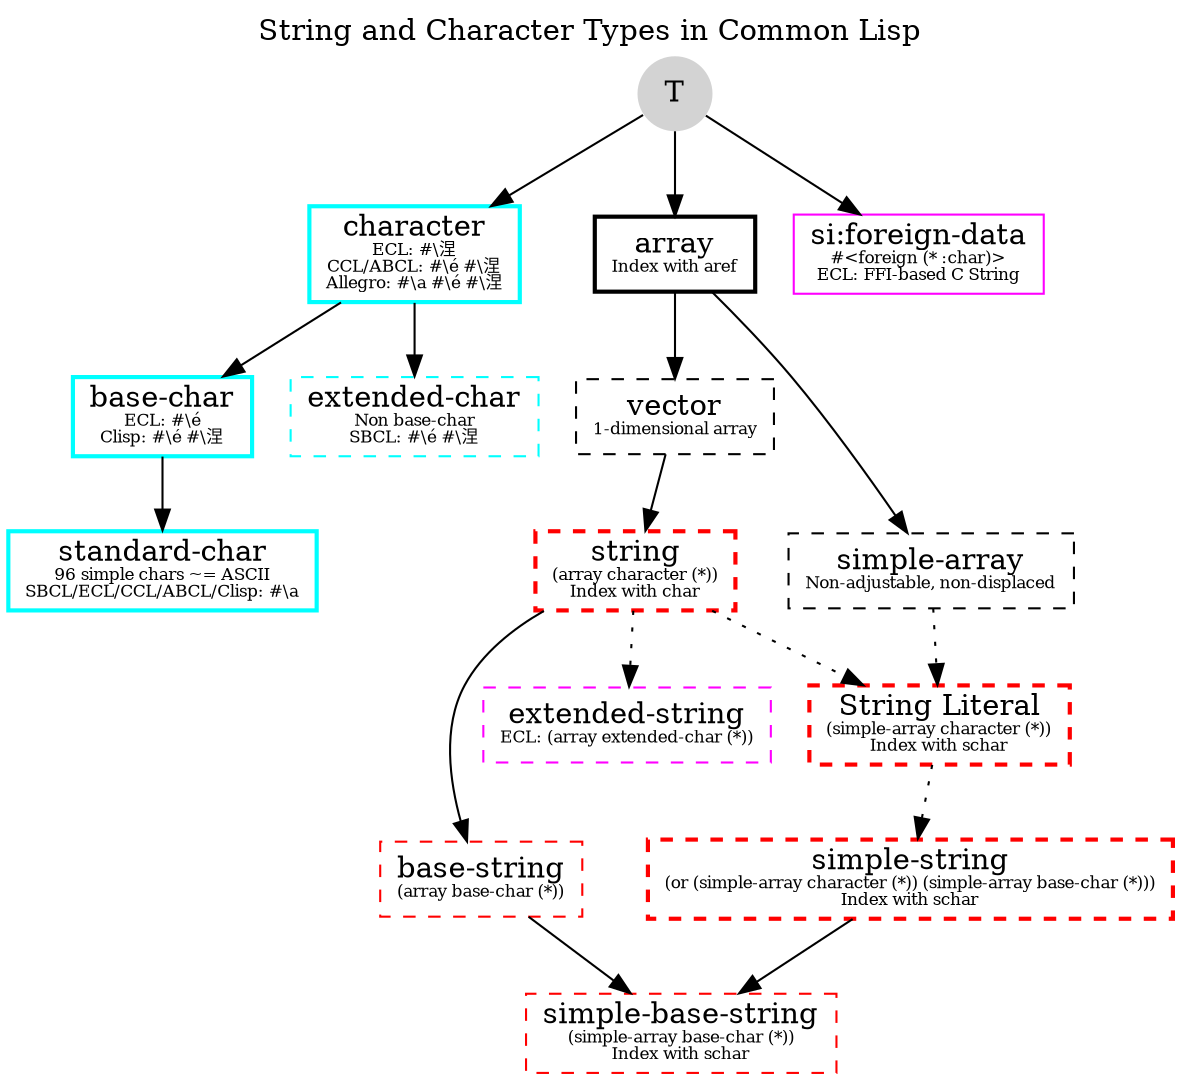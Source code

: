 digraph G {
    label="String and Character Types in Common Lisp"
    labelloc="t"

    t [shape=circle, style=filled, fillcolor=lightgray, label="T", penwidth=0];
    character [shape=rectangle, color=cyan, penwidth=2, label=<character<br/><font point-size="8">ECL: #\涅<br/>CCL/ABCL: #\é #\涅<br/>Allegro: #\a #\é #\涅</font>>]
    base_char [shape=rectangle, color=cyan, penwidth=2, label=<base-char<br/><font point-size="8">ECL: #\é<br/>Clisp: #\é #\涅</font>>]
    standard_char [shape=rectangle, color=cyan, penwidth=2, label=<standard-char<br/><font point-size="8">96 simple chars ~= ASCII<br/>SBCL/ECL/CCL/ABCL/Clisp: #\a</font>>]
    extended_char [shape=rectangle, color=cyan, style=dashed, label=<extended-char<br/><font point-size="8">Non base-char<br/>SBCL: #\é #\涅</font>>]

    array [shape=rectangle, penwidth=2, label=<array<br/><font point-size="8">Index with aref</font>>]
    vector [shape=rectangle, style=dashed, label=<vector<br/><font point-size="8">1-dimensional array</font>>]
    simple_array [shape=rectangle, style=dashed, label=<simple-array<br/><font point-size="8">Non-adjustable, non-displaced</font>>]

    string [shape=rectangle, style=dashed, color=red, penwidth=2, label=<string<br/><font point-size="8">(array character (*))<br/>Index with char</font>>]
    simple_string [shape=rectangle, color=red, penwidth=2, style=dashed, label=<simple-string<br/><font point-size="8">(or (simple-array character (*)) (simple-array base-char (*)))<br/>Index with schar</font>>]
    base_string [shape=rectangle, style=dashed, color=red, label=<base-string<br/><font point-size="8">(array base-char (*))</font>>]
    simple_base_string [shape=rectangle, color=red, style=dashed, label=<simple-base-string<br/><font point-size="8">(simple-array base-char (*))<br/>Index with schar</font>>]
    extended_string [shape=rectangle, style=dashed, color=magenta, label=<extended-string<br/><font point-size="8">ECL: (array extended-char (*))</font>>]
    literal [shape=rectangle, style=dashed, color=red, penwidth=2, label=<String Literal<br/><font point-size="8">(simple-array character (*))<br/>Index with schar</font>>]

    si_foreign_data [shape=rectangle, color=magenta, label=<si:foreign-data<br/><font point-size="8">#&lt;foreign (* :char)&gt;<br/>ECL: FFI-based C String</font>>]

    t -> character
    character -> base_char
    base_char -> standard_char
    character -> extended_char

    t -> si_foreign_data
    t -> array
    array -> vector
    array -> simple_array
    vector -> string
    string -> literal [style=dotted]
    simple_array -> literal [style=dotted]
    literal -> simple_string [style=dotted]
    string -> base_string
    base_string -> simple_base_string
    simple_string -> simple_base_string
    string -> extended_string [style=dotted]
}
